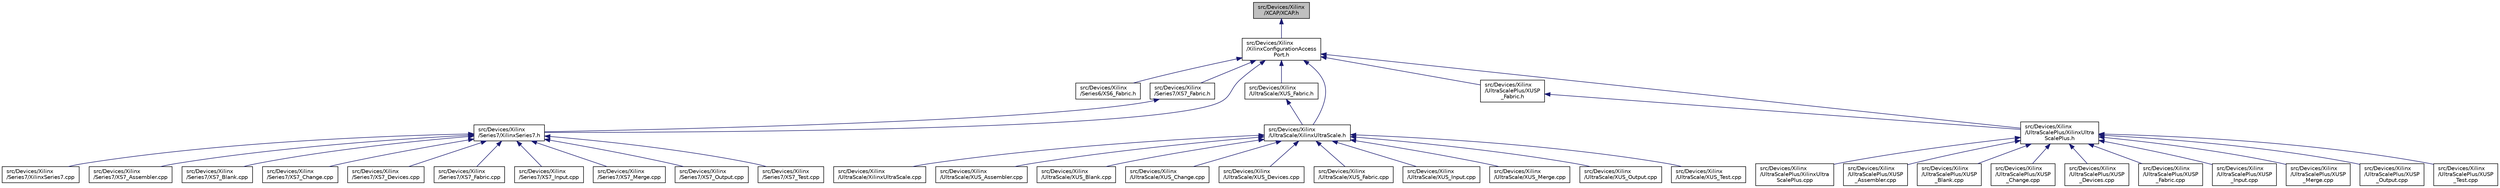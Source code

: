 digraph "src/Devices/Xilinx/XCAP/XCAP.h"
{
 // INTERACTIVE_SVG=YES
 // LATEX_PDF_SIZE
  edge [fontname="Helvetica",fontsize="10",labelfontname="Helvetica",labelfontsize="10"];
  node [fontname="Helvetica",fontsize="10",shape=record];
  Node1 [label="src/Devices/Xilinx\l/XCAP/XCAP.h",height=0.2,width=0.4,color="black", fillcolor="grey75", style="filled", fontcolor="black",tooltip=" "];
  Node1 -> Node2 [dir="back",color="midnightblue",fontsize="10",style="solid",fontname="Helvetica"];
  Node2 [label="src/Devices/Xilinx\l/XilinxConfigurationAccess\lPort.h",height=0.2,width=0.4,color="black", fillcolor="white", style="filled",URL="$XilinxConfigurationAccessPort_8h.html",tooltip=" "];
  Node2 -> Node3 [dir="back",color="midnightblue",fontsize="10",style="solid",fontname="Helvetica"];
  Node3 [label="src/Devices/Xilinx\l/Series6/XS6_Fabric.h",height=0.2,width=0.4,color="black", fillcolor="white", style="filled",URL="$XS6__Fabric_8h.html",tooltip=" "];
  Node2 -> Node4 [dir="back",color="midnightblue",fontsize="10",style="solid",fontname="Helvetica"];
  Node4 [label="src/Devices/Xilinx\l/Series7/XS7_Fabric.h",height=0.2,width=0.4,color="black", fillcolor="white", style="filled",URL="$XS7__Fabric_8h.html",tooltip=" "];
  Node4 -> Node5 [dir="back",color="midnightblue",fontsize="10",style="solid",fontname="Helvetica"];
  Node5 [label="src/Devices/Xilinx\l/Series7/XilinxSeries7.h",height=0.2,width=0.4,color="black", fillcolor="white", style="filled",URL="$XilinxSeries7_8h.html",tooltip=" "];
  Node5 -> Node6 [dir="back",color="midnightblue",fontsize="10",style="solid",fontname="Helvetica"];
  Node6 [label="src/Devices/Xilinx\l/Series7/XilinxSeries7.cpp",height=0.2,width=0.4,color="black", fillcolor="white", style="filled",URL="$XilinxSeries7_8cpp.html",tooltip=" "];
  Node5 -> Node7 [dir="back",color="midnightblue",fontsize="10",style="solid",fontname="Helvetica"];
  Node7 [label="src/Devices/Xilinx\l/Series7/XS7_Assembler.cpp",height=0.2,width=0.4,color="black", fillcolor="white", style="filled",URL="$XS7__Assembler_8cpp.html",tooltip=" "];
  Node5 -> Node8 [dir="back",color="midnightblue",fontsize="10",style="solid",fontname="Helvetica"];
  Node8 [label="src/Devices/Xilinx\l/Series7/XS7_Blank.cpp",height=0.2,width=0.4,color="black", fillcolor="white", style="filled",URL="$XS7__Blank_8cpp.html",tooltip=" "];
  Node5 -> Node9 [dir="back",color="midnightblue",fontsize="10",style="solid",fontname="Helvetica"];
  Node9 [label="src/Devices/Xilinx\l/Series7/XS7_Change.cpp",height=0.2,width=0.4,color="black", fillcolor="white", style="filled",URL="$XS7__Change_8cpp.html",tooltip=" "];
  Node5 -> Node10 [dir="back",color="midnightblue",fontsize="10",style="solid",fontname="Helvetica"];
  Node10 [label="src/Devices/Xilinx\l/Series7/XS7_Devices.cpp",height=0.2,width=0.4,color="black", fillcolor="white", style="filled",URL="$XS7__Devices_8cpp.html",tooltip=" "];
  Node5 -> Node11 [dir="back",color="midnightblue",fontsize="10",style="solid",fontname="Helvetica"];
  Node11 [label="src/Devices/Xilinx\l/Series7/XS7_Fabric.cpp",height=0.2,width=0.4,color="black", fillcolor="white", style="filled",URL="$XS7__Fabric_8cpp.html",tooltip=" "];
  Node5 -> Node12 [dir="back",color="midnightblue",fontsize="10",style="solid",fontname="Helvetica"];
  Node12 [label="src/Devices/Xilinx\l/Series7/XS7_Input.cpp",height=0.2,width=0.4,color="black", fillcolor="white", style="filled",URL="$XS7__Input_8cpp.html",tooltip=" "];
  Node5 -> Node13 [dir="back",color="midnightblue",fontsize="10",style="solid",fontname="Helvetica"];
  Node13 [label="src/Devices/Xilinx\l/Series7/XS7_Merge.cpp",height=0.2,width=0.4,color="black", fillcolor="white", style="filled",URL="$XS7__Merge_8cpp.html",tooltip=" "];
  Node5 -> Node14 [dir="back",color="midnightblue",fontsize="10",style="solid",fontname="Helvetica"];
  Node14 [label="src/Devices/Xilinx\l/Series7/XS7_Output.cpp",height=0.2,width=0.4,color="black", fillcolor="white", style="filled",URL="$XS7__Output_8cpp.html",tooltip=" "];
  Node5 -> Node15 [dir="back",color="midnightblue",fontsize="10",style="solid",fontname="Helvetica"];
  Node15 [label="src/Devices/Xilinx\l/Series7/XS7_Test.cpp",height=0.2,width=0.4,color="black", fillcolor="white", style="filled",URL="$XS7__Test_8cpp.html",tooltip=" "];
  Node2 -> Node5 [dir="back",color="midnightblue",fontsize="10",style="solid",fontname="Helvetica"];
  Node2 -> Node16 [dir="back",color="midnightblue",fontsize="10",style="solid",fontname="Helvetica"];
  Node16 [label="src/Devices/Xilinx\l/UltraScale/XUS_Fabric.h",height=0.2,width=0.4,color="black", fillcolor="white", style="filled",URL="$XUS__Fabric_8h.html",tooltip=" "];
  Node16 -> Node17 [dir="back",color="midnightblue",fontsize="10",style="solid",fontname="Helvetica"];
  Node17 [label="src/Devices/Xilinx\l/UltraScale/XilinxUltraScale.h",height=0.2,width=0.4,color="black", fillcolor="white", style="filled",URL="$XilinxUltraScale_8h.html",tooltip=" "];
  Node17 -> Node18 [dir="back",color="midnightblue",fontsize="10",style="solid",fontname="Helvetica"];
  Node18 [label="src/Devices/Xilinx\l/UltraScale/XilinxUltraScale.cpp",height=0.2,width=0.4,color="black", fillcolor="white", style="filled",URL="$XilinxUltraScale_8cpp.html",tooltip=" "];
  Node17 -> Node19 [dir="back",color="midnightblue",fontsize="10",style="solid",fontname="Helvetica"];
  Node19 [label="src/Devices/Xilinx\l/UltraScale/XUS_Assembler.cpp",height=0.2,width=0.4,color="black", fillcolor="white", style="filled",URL="$XUS__Assembler_8cpp.html",tooltip=" "];
  Node17 -> Node20 [dir="back",color="midnightblue",fontsize="10",style="solid",fontname="Helvetica"];
  Node20 [label="src/Devices/Xilinx\l/UltraScale/XUS_Blank.cpp",height=0.2,width=0.4,color="black", fillcolor="white", style="filled",URL="$XUS__Blank_8cpp.html",tooltip=" "];
  Node17 -> Node21 [dir="back",color="midnightblue",fontsize="10",style="solid",fontname="Helvetica"];
  Node21 [label="src/Devices/Xilinx\l/UltraScale/XUS_Change.cpp",height=0.2,width=0.4,color="black", fillcolor="white", style="filled",URL="$XUS__Change_8cpp.html",tooltip=" "];
  Node17 -> Node22 [dir="back",color="midnightblue",fontsize="10",style="solid",fontname="Helvetica"];
  Node22 [label="src/Devices/Xilinx\l/UltraScale/XUS_Devices.cpp",height=0.2,width=0.4,color="black", fillcolor="white", style="filled",URL="$XUS__Devices_8cpp.html",tooltip=" "];
  Node17 -> Node23 [dir="back",color="midnightblue",fontsize="10",style="solid",fontname="Helvetica"];
  Node23 [label="src/Devices/Xilinx\l/UltraScale/XUS_Fabric.cpp",height=0.2,width=0.4,color="black", fillcolor="white", style="filled",URL="$XUS__Fabric_8cpp.html",tooltip=" "];
  Node17 -> Node24 [dir="back",color="midnightblue",fontsize="10",style="solid",fontname="Helvetica"];
  Node24 [label="src/Devices/Xilinx\l/UltraScale/XUS_Input.cpp",height=0.2,width=0.4,color="black", fillcolor="white", style="filled",URL="$XUS__Input_8cpp.html",tooltip=" "];
  Node17 -> Node25 [dir="back",color="midnightblue",fontsize="10",style="solid",fontname="Helvetica"];
  Node25 [label="src/Devices/Xilinx\l/UltraScale/XUS_Merge.cpp",height=0.2,width=0.4,color="black", fillcolor="white", style="filled",URL="$XUS__Merge_8cpp.html",tooltip=" "];
  Node17 -> Node26 [dir="back",color="midnightblue",fontsize="10",style="solid",fontname="Helvetica"];
  Node26 [label="src/Devices/Xilinx\l/UltraScale/XUS_Output.cpp",height=0.2,width=0.4,color="black", fillcolor="white", style="filled",URL="$XUS__Output_8cpp.html",tooltip=" "];
  Node17 -> Node27 [dir="back",color="midnightblue",fontsize="10",style="solid",fontname="Helvetica"];
  Node27 [label="src/Devices/Xilinx\l/UltraScale/XUS_Test.cpp",height=0.2,width=0.4,color="black", fillcolor="white", style="filled",URL="$XUS__Test_8cpp.html",tooltip=" "];
  Node2 -> Node17 [dir="back",color="midnightblue",fontsize="10",style="solid",fontname="Helvetica"];
  Node2 -> Node28 [dir="back",color="midnightblue",fontsize="10",style="solid",fontname="Helvetica"];
  Node28 [label="src/Devices/Xilinx\l/UltraScalePlus/XUSP\l_Fabric.h",height=0.2,width=0.4,color="black", fillcolor="white", style="filled",URL="$XUSP__Fabric_8h.html",tooltip=" "];
  Node28 -> Node29 [dir="back",color="midnightblue",fontsize="10",style="solid",fontname="Helvetica"];
  Node29 [label="src/Devices/Xilinx\l/UltraScalePlus/XilinxUltra\lScalePlus.h",height=0.2,width=0.4,color="black", fillcolor="white", style="filled",URL="$XilinxUltraScalePlus_8h.html",tooltip=" "];
  Node29 -> Node30 [dir="back",color="midnightblue",fontsize="10",style="solid",fontname="Helvetica"];
  Node30 [label="src/Devices/Xilinx\l/UltraScalePlus/XilinxUltra\lScalePlus.cpp",height=0.2,width=0.4,color="black", fillcolor="white", style="filled",URL="$XilinxUltraScalePlus_8cpp.html",tooltip=" "];
  Node29 -> Node31 [dir="back",color="midnightblue",fontsize="10",style="solid",fontname="Helvetica"];
  Node31 [label="src/Devices/Xilinx\l/UltraScalePlus/XUSP\l_Assembler.cpp",height=0.2,width=0.4,color="black", fillcolor="white", style="filled",URL="$XUSP__Assembler_8cpp.html",tooltip=" "];
  Node29 -> Node32 [dir="back",color="midnightblue",fontsize="10",style="solid",fontname="Helvetica"];
  Node32 [label="src/Devices/Xilinx\l/UltraScalePlus/XUSP\l_Blank.cpp",height=0.2,width=0.4,color="black", fillcolor="white", style="filled",URL="$XUSP__Blank_8cpp.html",tooltip=" "];
  Node29 -> Node33 [dir="back",color="midnightblue",fontsize="10",style="solid",fontname="Helvetica"];
  Node33 [label="src/Devices/Xilinx\l/UltraScalePlus/XUSP\l_Change.cpp",height=0.2,width=0.4,color="black", fillcolor="white", style="filled",URL="$XUSP__Change_8cpp.html",tooltip=" "];
  Node29 -> Node34 [dir="back",color="midnightblue",fontsize="10",style="solid",fontname="Helvetica"];
  Node34 [label="src/Devices/Xilinx\l/UltraScalePlus/XUSP\l_Devices.cpp",height=0.2,width=0.4,color="black", fillcolor="white", style="filled",URL="$XUSP__Devices_8cpp.html",tooltip=" "];
  Node29 -> Node35 [dir="back",color="midnightblue",fontsize="10",style="solid",fontname="Helvetica"];
  Node35 [label="src/Devices/Xilinx\l/UltraScalePlus/XUSP\l_Fabric.cpp",height=0.2,width=0.4,color="black", fillcolor="white", style="filled",URL="$XUSP__Fabric_8cpp.html",tooltip=" "];
  Node29 -> Node36 [dir="back",color="midnightblue",fontsize="10",style="solid",fontname="Helvetica"];
  Node36 [label="src/Devices/Xilinx\l/UltraScalePlus/XUSP\l_Input.cpp",height=0.2,width=0.4,color="black", fillcolor="white", style="filled",URL="$XUSP__Input_8cpp.html",tooltip=" "];
  Node29 -> Node37 [dir="back",color="midnightblue",fontsize="10",style="solid",fontname="Helvetica"];
  Node37 [label="src/Devices/Xilinx\l/UltraScalePlus/XUSP\l_Merge.cpp",height=0.2,width=0.4,color="black", fillcolor="white", style="filled",URL="$XUSP__Merge_8cpp.html",tooltip=" "];
  Node29 -> Node38 [dir="back",color="midnightblue",fontsize="10",style="solid",fontname="Helvetica"];
  Node38 [label="src/Devices/Xilinx\l/UltraScalePlus/XUSP\l_Output.cpp",height=0.2,width=0.4,color="black", fillcolor="white", style="filled",URL="$XUSP__Output_8cpp.html",tooltip=" "];
  Node29 -> Node39 [dir="back",color="midnightblue",fontsize="10",style="solid",fontname="Helvetica"];
  Node39 [label="src/Devices/Xilinx\l/UltraScalePlus/XUSP\l_Test.cpp",height=0.2,width=0.4,color="black", fillcolor="white", style="filled",URL="$XUSP__Test_8cpp.html",tooltip=" "];
  Node2 -> Node29 [dir="back",color="midnightblue",fontsize="10",style="solid",fontname="Helvetica"];
}
